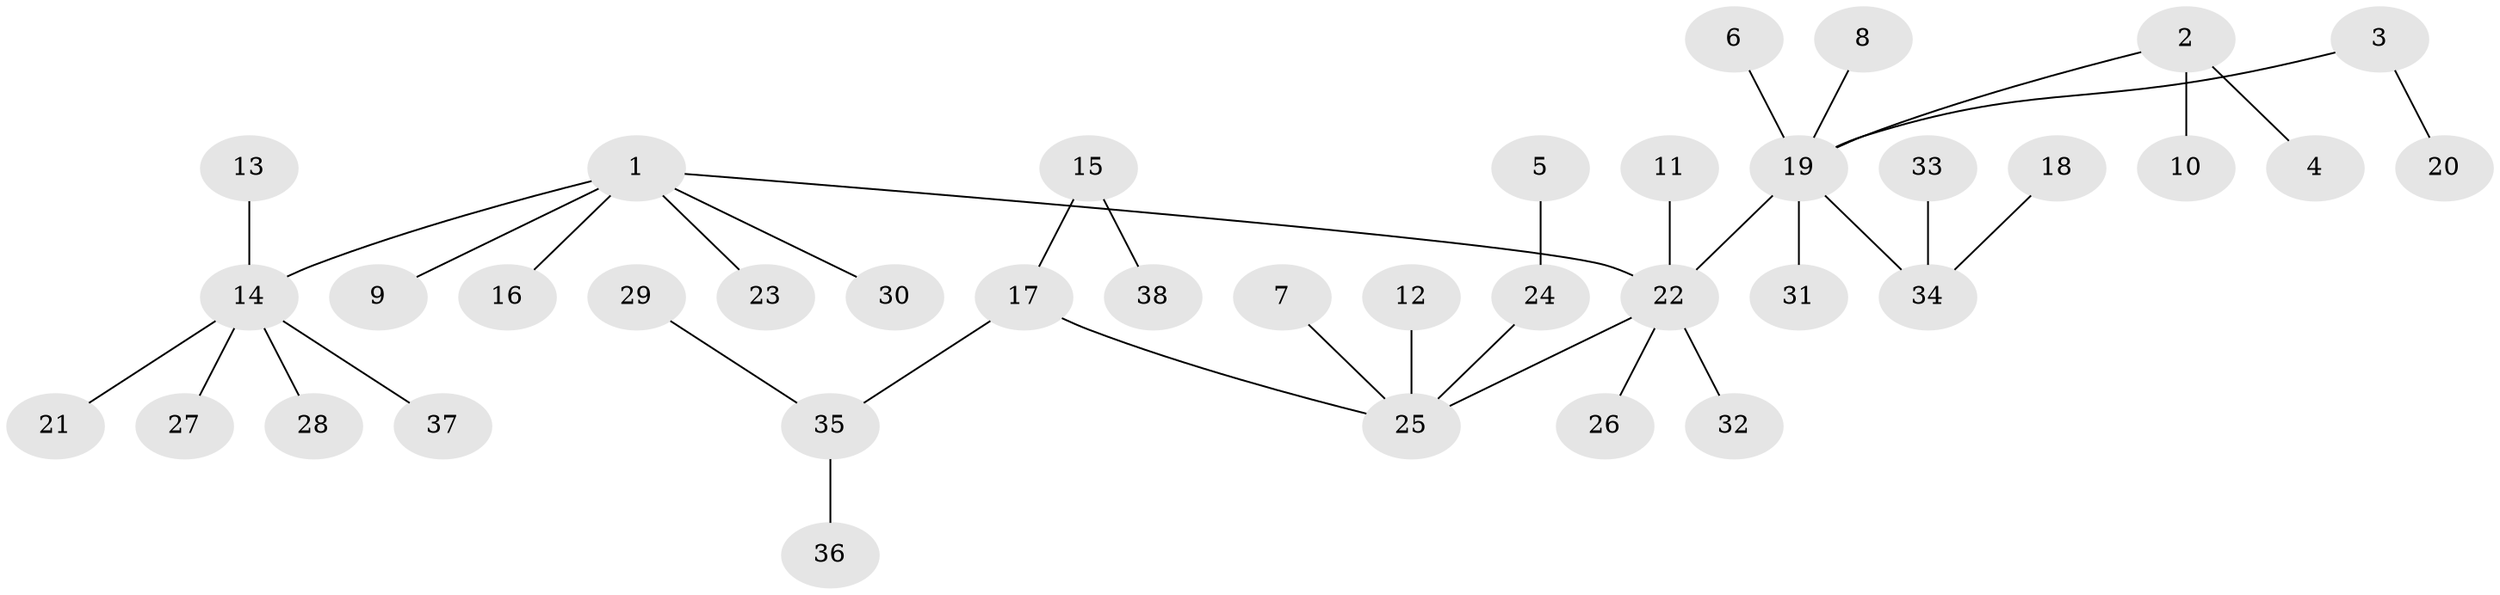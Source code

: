// original degree distribution, {4: 0.06578947368421052, 7: 0.013157894736842105, 8: 0.013157894736842105, 3: 0.10526315789473684, 2: 0.27631578947368424, 5: 0.013157894736842105, 6: 0.013157894736842105, 1: 0.5}
// Generated by graph-tools (version 1.1) at 2025/26/03/09/25 03:26:24]
// undirected, 38 vertices, 37 edges
graph export_dot {
graph [start="1"]
  node [color=gray90,style=filled];
  1;
  2;
  3;
  4;
  5;
  6;
  7;
  8;
  9;
  10;
  11;
  12;
  13;
  14;
  15;
  16;
  17;
  18;
  19;
  20;
  21;
  22;
  23;
  24;
  25;
  26;
  27;
  28;
  29;
  30;
  31;
  32;
  33;
  34;
  35;
  36;
  37;
  38;
  1 -- 9 [weight=1.0];
  1 -- 14 [weight=1.0];
  1 -- 16 [weight=1.0];
  1 -- 22 [weight=1.0];
  1 -- 23 [weight=1.0];
  1 -- 30 [weight=1.0];
  2 -- 4 [weight=1.0];
  2 -- 10 [weight=1.0];
  2 -- 19 [weight=1.0];
  3 -- 19 [weight=1.0];
  3 -- 20 [weight=1.0];
  5 -- 24 [weight=1.0];
  6 -- 19 [weight=1.0];
  7 -- 25 [weight=1.0];
  8 -- 19 [weight=1.0];
  11 -- 22 [weight=1.0];
  12 -- 25 [weight=1.0];
  13 -- 14 [weight=1.0];
  14 -- 21 [weight=1.0];
  14 -- 27 [weight=1.0];
  14 -- 28 [weight=1.0];
  14 -- 37 [weight=1.0];
  15 -- 17 [weight=1.0];
  15 -- 38 [weight=1.0];
  17 -- 25 [weight=1.0];
  17 -- 35 [weight=1.0];
  18 -- 34 [weight=1.0];
  19 -- 22 [weight=1.0];
  19 -- 31 [weight=1.0];
  19 -- 34 [weight=1.0];
  22 -- 25 [weight=1.0];
  22 -- 26 [weight=1.0];
  22 -- 32 [weight=1.0];
  24 -- 25 [weight=1.0];
  29 -- 35 [weight=1.0];
  33 -- 34 [weight=1.0];
  35 -- 36 [weight=1.0];
}
